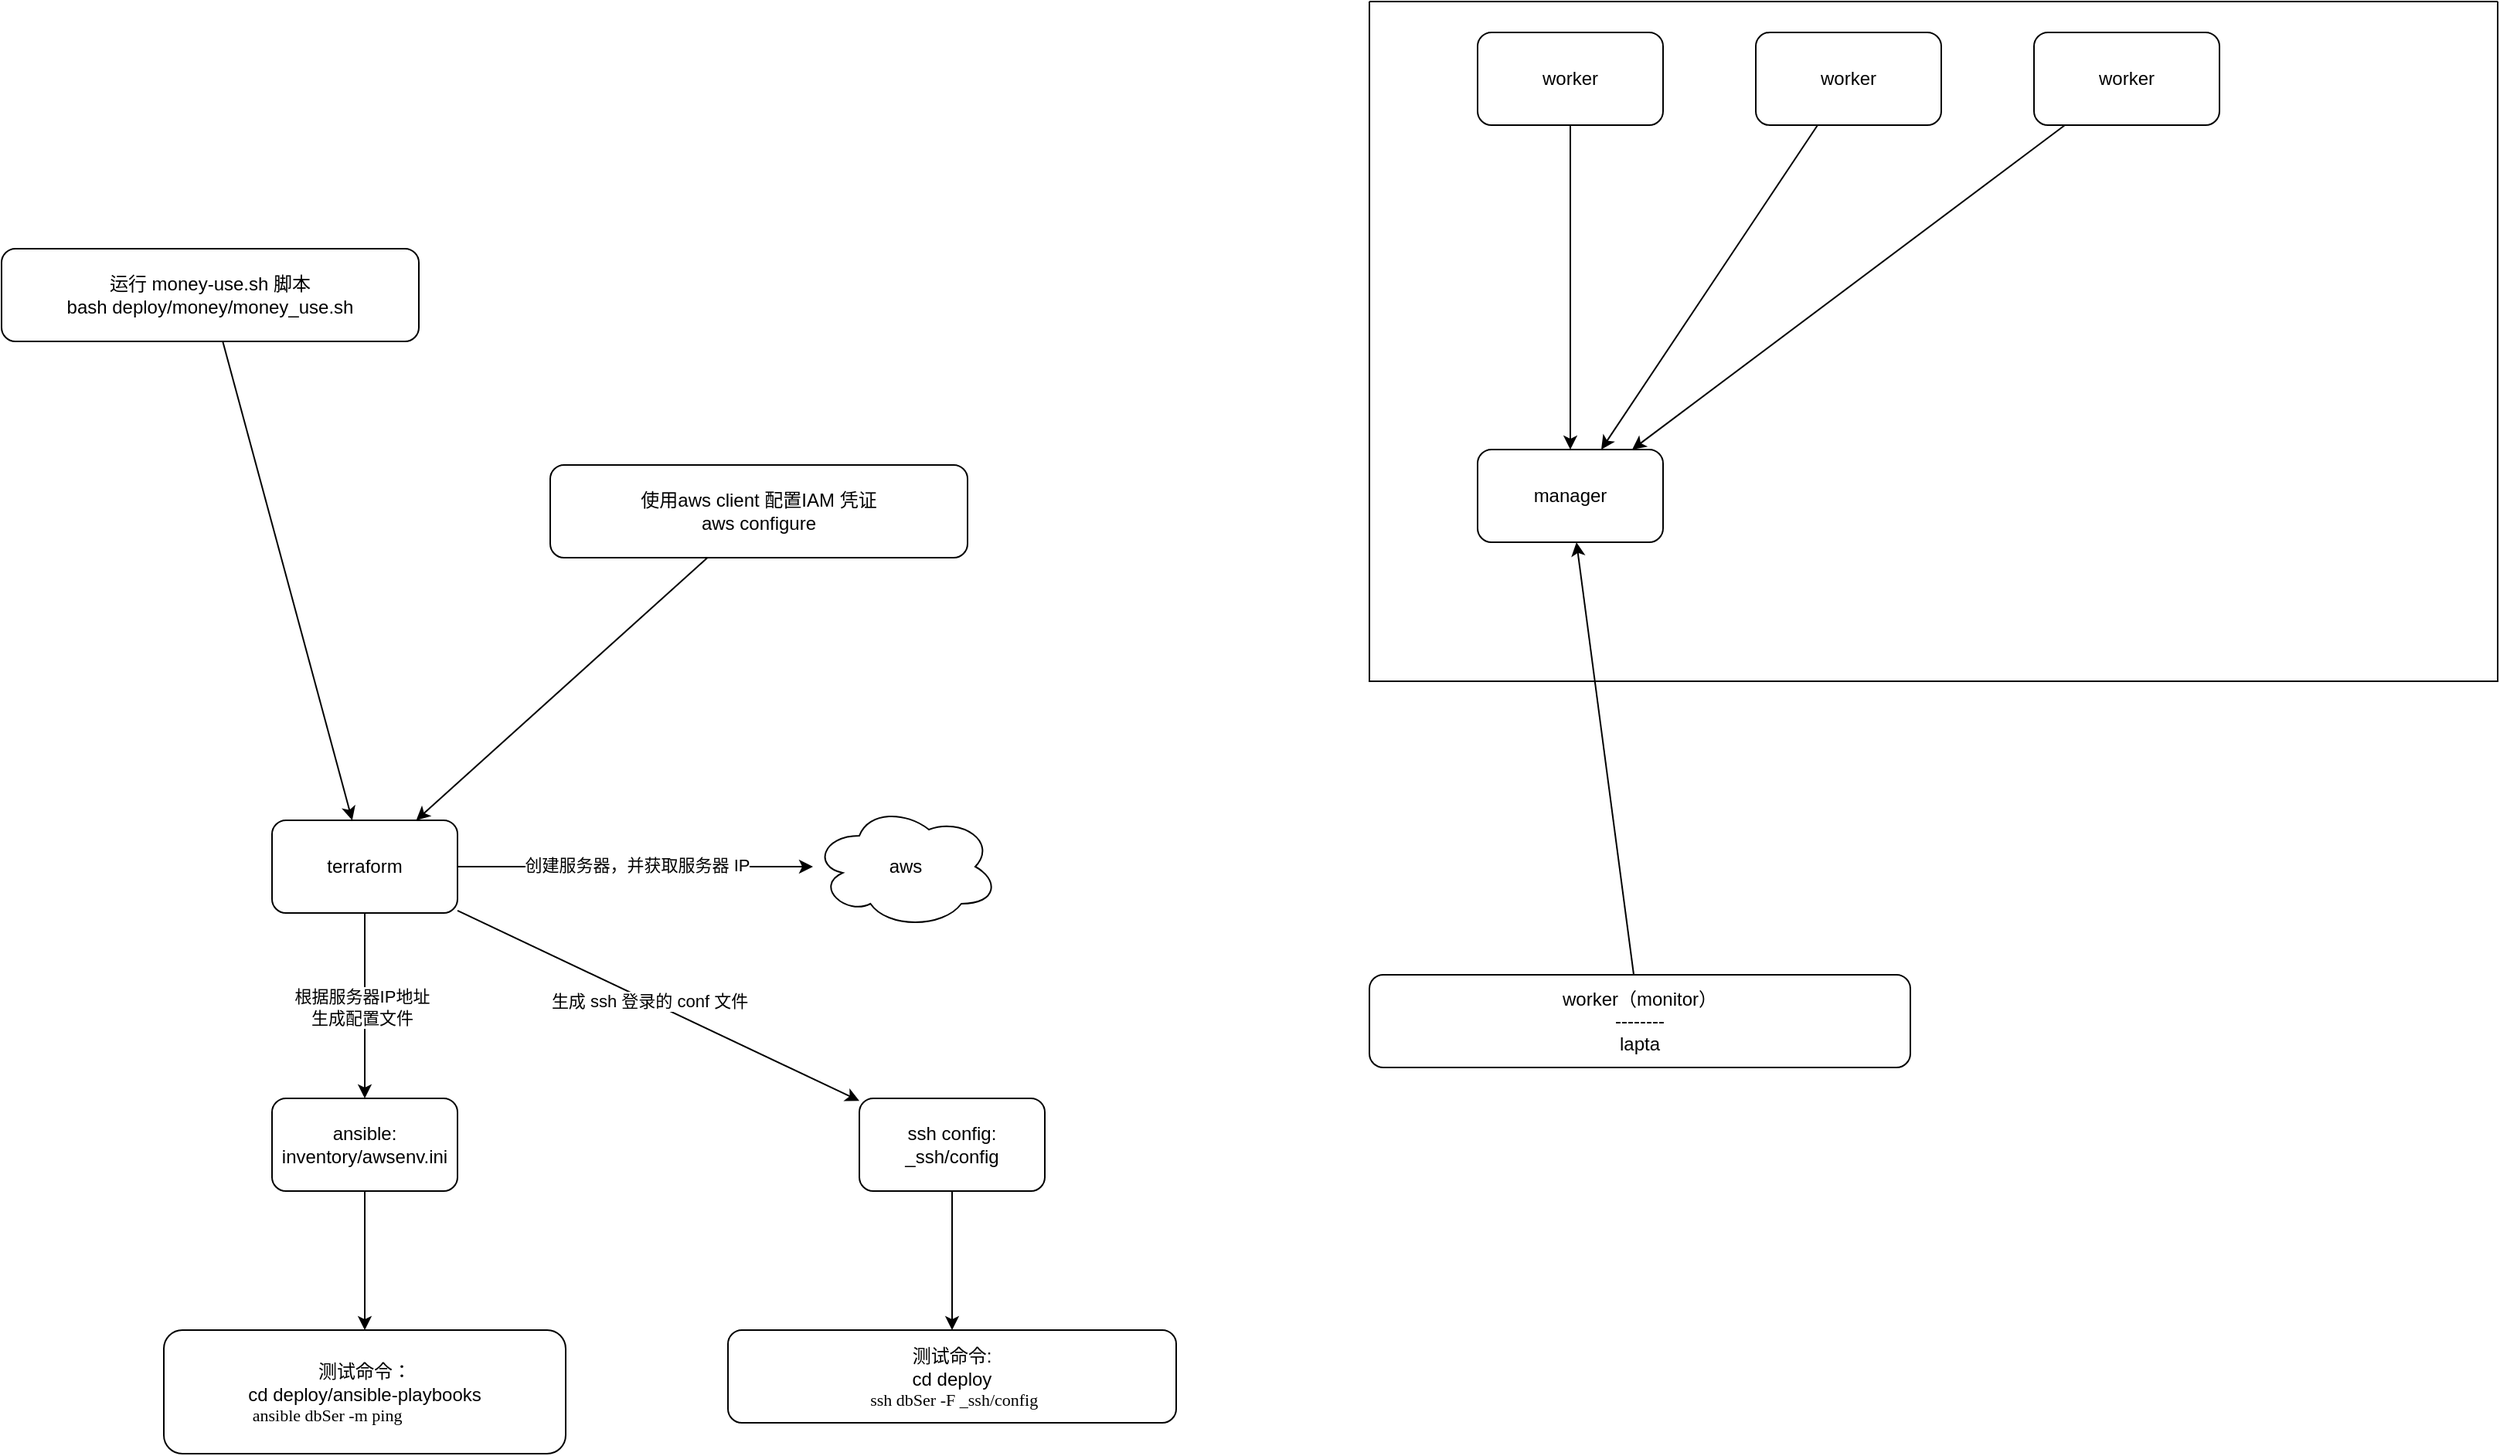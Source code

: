 <mxfile>
    <diagram id="wqyrsMFIAE9PBp0Zv13e" name="Page-1">
        <mxGraphModel dx="708" dy="365" grid="1" gridSize="10" guides="1" tooltips="1" connect="1" arrows="1" fold="1" page="1" pageScale="1" pageWidth="827" pageHeight="1169" math="0" shadow="0">
            <root>
                <mxCell id="0"/>
                <mxCell id="1" parent="0"/>
                <mxCell id="4" style="edgeStyle=none;html=1;" parent="1" source="2" target="3" edge="1">
                    <mxGeometry relative="1" as="geometry"/>
                </mxCell>
                <mxCell id="9" value="创建服务器，并获取服务器 IP" style="edgeLabel;html=1;align=center;verticalAlign=middle;resizable=0;points=[];" parent="4" vertex="1" connectable="0">
                    <mxGeometry x="0.004" y="1" relative="1" as="geometry">
                        <mxPoint as="offset"/>
                    </mxGeometry>
                </mxCell>
                <mxCell id="6" style="edgeStyle=none;html=1;" parent="1" source="2" target="5" edge="1">
                    <mxGeometry relative="1" as="geometry"/>
                </mxCell>
                <mxCell id="7" value="根据服务器IP地址&lt;br&gt;生成配置文件" style="edgeLabel;html=1;align=center;verticalAlign=middle;resizable=0;points=[];" parent="6" vertex="1" connectable="0">
                    <mxGeometry x="0.011" y="-2" relative="1" as="geometry">
                        <mxPoint as="offset"/>
                    </mxGeometry>
                </mxCell>
                <mxCell id="13" style="edgeStyle=none;html=1;" parent="1" source="2" target="12" edge="1">
                    <mxGeometry relative="1" as="geometry"/>
                </mxCell>
                <mxCell id="14" value="生成 ssh 登录的 conf 文件" style="edgeLabel;html=1;align=center;verticalAlign=middle;resizable=0;points=[];" parent="13" vertex="1" connectable="0">
                    <mxGeometry x="-0.047" relative="1" as="geometry">
                        <mxPoint as="offset"/>
                    </mxGeometry>
                </mxCell>
                <mxCell id="2" value="terraform" style="rounded=1;whiteSpace=wrap;html=1;" parent="1" vertex="1">
                    <mxGeometry x="180" y="570" width="120" height="60" as="geometry"/>
                </mxCell>
                <mxCell id="3" value="aws" style="ellipse;shape=cloud;whiteSpace=wrap;html=1;" parent="1" vertex="1">
                    <mxGeometry x="530" y="560" width="120" height="80" as="geometry"/>
                </mxCell>
                <mxCell id="11" style="edgeStyle=none;html=1;" parent="1" source="5" target="10" edge="1">
                    <mxGeometry relative="1" as="geometry"/>
                </mxCell>
                <mxCell id="5" value="ansible: inventory/awsenv.ini" style="rounded=1;whiteSpace=wrap;html=1;" parent="1" vertex="1">
                    <mxGeometry x="180" y="750" width="120" height="60" as="geometry"/>
                </mxCell>
                <mxCell id="10" value="测试命令：&lt;br&gt;cd deploy/ansible-playbooks&lt;br&gt;&lt;div&gt;&lt;p style=&quot;margin: 0px; font-variant-numeric: normal; font-variant-east-asian: normal; font-variant-alternates: normal; font-size-adjust: none; font-kerning: auto; font-optical-sizing: auto; font-feature-settings: normal; font-variation-settings: normal; font-variant-position: normal; font-variant-emoji: normal; font-stretch: normal; font-size: 11px; line-height: normal; font-family: Menlo; color: rgb(0, 0, 0); text-align: start;&quot; class=&quot;p1&quot;&gt;&lt;span style=&quot;font-variant-ligatures: no-common-ligatures;&quot; class=&quot;s1&quot;&gt;&lt;span class=&quot;Apple-converted-space&quot;&gt;&amp;nbsp;&lt;/span&gt;ansible dbSer -m ping&lt;span class=&quot;Apple-converted-space&quot;&gt;&amp;nbsp;&lt;/span&gt;&lt;/span&gt;&lt;/p&gt;&lt;/div&gt;" style="rounded=1;whiteSpace=wrap;html=1;" parent="1" vertex="1">
                    <mxGeometry x="110" y="900" width="260" height="80" as="geometry"/>
                </mxCell>
                <mxCell id="16" value="" style="edgeStyle=none;html=1;" parent="1" source="12" target="15" edge="1">
                    <mxGeometry relative="1" as="geometry"/>
                </mxCell>
                <mxCell id="12" value="ssh config:&lt;br&gt;_ssh/config" style="rounded=1;whiteSpace=wrap;html=1;" parent="1" vertex="1">
                    <mxGeometry x="560" y="750" width="120" height="60" as="geometry"/>
                </mxCell>
                <mxCell id="15" value="测试命令:&lt;br&gt;cd deploy&lt;br&gt;&lt;p style=&quot;margin: 0px; font-variant-numeric: normal; font-variant-east-asian: normal; font-variant-alternates: normal; font-size-adjust: none; font-kerning: auto; font-optical-sizing: auto; font-feature-settings: normal; font-variation-settings: normal; font-variant-position: normal; font-variant-emoji: normal; font-stretch: normal; font-size: 11px; line-height: normal; font-family: Menlo; color: rgb(0, 0, 0); text-align: start;&quot; class=&quot;p1&quot;&gt;&lt;span style=&quot;font-variant-ligatures: no-common-ligatures;&quot; class=&quot;s1&quot;&gt;&lt;span class=&quot;Apple-converted-space&quot;&gt;&amp;nbsp;&lt;/span&gt;ssh dbSer -F _ssh/config&lt;/span&gt;&lt;/p&gt;" style="rounded=1;whiteSpace=wrap;html=1;" parent="1" vertex="1">
                    <mxGeometry x="475" y="900" width="290" height="60" as="geometry"/>
                </mxCell>
                <mxCell id="18" style="edgeStyle=none;html=1;" parent="1" source="17" target="2" edge="1">
                    <mxGeometry relative="1" as="geometry"/>
                </mxCell>
                <mxCell id="17" value="运行 money-use.sh 脚本&lt;br&gt;bash deploy/money/money_use.sh" style="rounded=1;whiteSpace=wrap;html=1;" parent="1" vertex="1">
                    <mxGeometry x="5" y="200" width="270" height="60" as="geometry"/>
                </mxCell>
                <mxCell id="20" style="edgeStyle=none;html=1;" parent="1" source="19" target="2" edge="1">
                    <mxGeometry relative="1" as="geometry"/>
                </mxCell>
                <mxCell id="19" value="使用aws client 配置IAM 凭证&lt;div&gt;aws configure&lt;/div&gt;" style="rounded=1;whiteSpace=wrap;html=1;" parent="1" vertex="1">
                    <mxGeometry x="360" y="340" width="270" height="60" as="geometry"/>
                </mxCell>
                <mxCell id="21" value="" style="swimlane;startSize=0;" parent="1" vertex="1">
                    <mxGeometry x="890" y="40" width="730" height="440" as="geometry"/>
                </mxCell>
                <mxCell id="23" value="manager" style="rounded=1;whiteSpace=wrap;html=1;" parent="21" vertex="1">
                    <mxGeometry x="70" y="290" width="120" height="60" as="geometry"/>
                </mxCell>
                <mxCell id="29" style="edgeStyle=none;html=1;" parent="21" source="24" target="23" edge="1">
                    <mxGeometry relative="1" as="geometry"/>
                </mxCell>
                <mxCell id="24" value="worker" style="rounded=1;whiteSpace=wrap;html=1;" parent="21" vertex="1">
                    <mxGeometry x="70" y="20" width="120" height="60" as="geometry"/>
                </mxCell>
                <mxCell id="30" style="edgeStyle=none;html=1;" parent="21" source="25" target="23" edge="1">
                    <mxGeometry relative="1" as="geometry"/>
                </mxCell>
                <mxCell id="25" value="worker" style="rounded=1;whiteSpace=wrap;html=1;" parent="21" vertex="1">
                    <mxGeometry x="250" y="20" width="120" height="60" as="geometry"/>
                </mxCell>
                <mxCell id="32" style="edgeStyle=none;html=1;" parent="21" source="26" target="23" edge="1">
                    <mxGeometry relative="1" as="geometry"/>
                </mxCell>
                <mxCell id="26" value="worker" style="rounded=1;whiteSpace=wrap;html=1;" parent="21" vertex="1">
                    <mxGeometry x="430" y="20" width="120" height="60" as="geometry"/>
                </mxCell>
                <mxCell id="28" style="edgeStyle=none;html=1;" parent="1" source="27" target="23" edge="1">
                    <mxGeometry relative="1" as="geometry"/>
                </mxCell>
                <mxCell id="27" value="worker（monitor）&lt;br&gt;--------&lt;br&gt;lapta" style="rounded=1;whiteSpace=wrap;html=1;" parent="1" vertex="1">
                    <mxGeometry x="890" y="670" width="350" height="60" as="geometry"/>
                </mxCell>
            </root>
        </mxGraphModel>
    </diagram>
</mxfile>